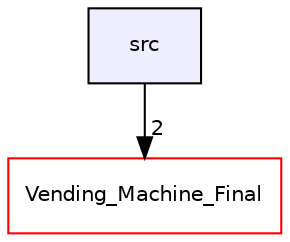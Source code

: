 digraph "src" {
  compound=true
  node [ fontsize="10", fontname="Helvetica"];
  edge [ labelfontsize="10", labelfontname="Helvetica"];
  dir_68267d1309a1af8e8297ef4c3efbcdba [shape=box, label="src", style="filled", fillcolor="#eeeeff", pencolor="black", URL="dir_68267d1309a1af8e8297ef4c3efbcdba.html"];
  dir_7f554967faaae20a43bc1f1aa91eed65 [shape=box label="Vending_Machine_Final" fillcolor="white" style="filled" color="red" URL="dir_7f554967faaae20a43bc1f1aa91eed65.html"];
  dir_68267d1309a1af8e8297ef4c3efbcdba->dir_7f554967faaae20a43bc1f1aa91eed65 [headlabel="2", labeldistance=1.5 headhref="dir_000013_000014.html"];
}
